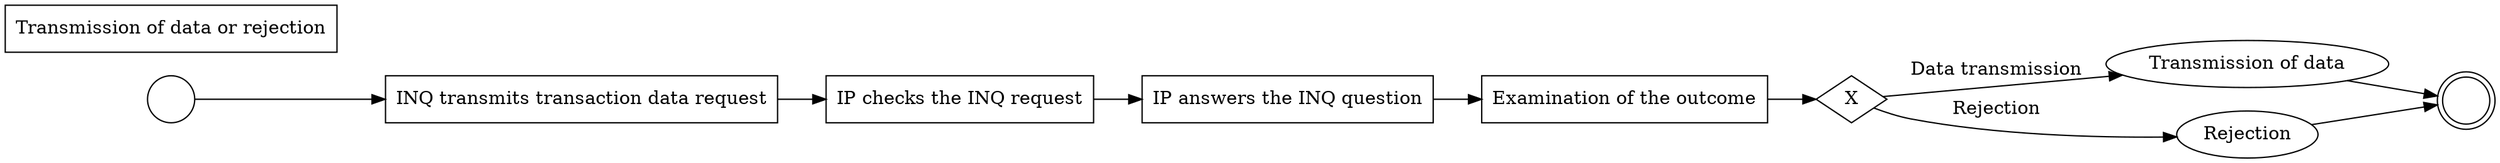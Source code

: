 digraph {
rankdir=LR;
start_1[shape=circle label=""];
end_1[shape=doublecircle label=""];
"INQ transmits transaction data request"[shape=rectangle];
"IP checks the INQ request"[shape=rectangle];
"IP answers the INQ question"[shape=rectangle];
"Examination of the outcome"[shape=rectangle];
"Transmission of data or rejection"[shape=rectangle];
seg_1[shape=diamond label="X"];

start_1 -> "INQ transmits transaction data request";
"INQ transmits transaction data request" -> "IP checks the INQ request";
"IP checks the INQ request" -> "IP answers the INQ question";
"IP answers the INQ question" -> "Examination of the outcome";
"Examination of the outcome" -> seg_1;
seg_1 -> "Transmission of data"[label="Data transmission"];
seg_1 -> "Rejection"[label="Rejection"];
"Transmission of data" -> end_1;
"Rejection" -> end_1;
}